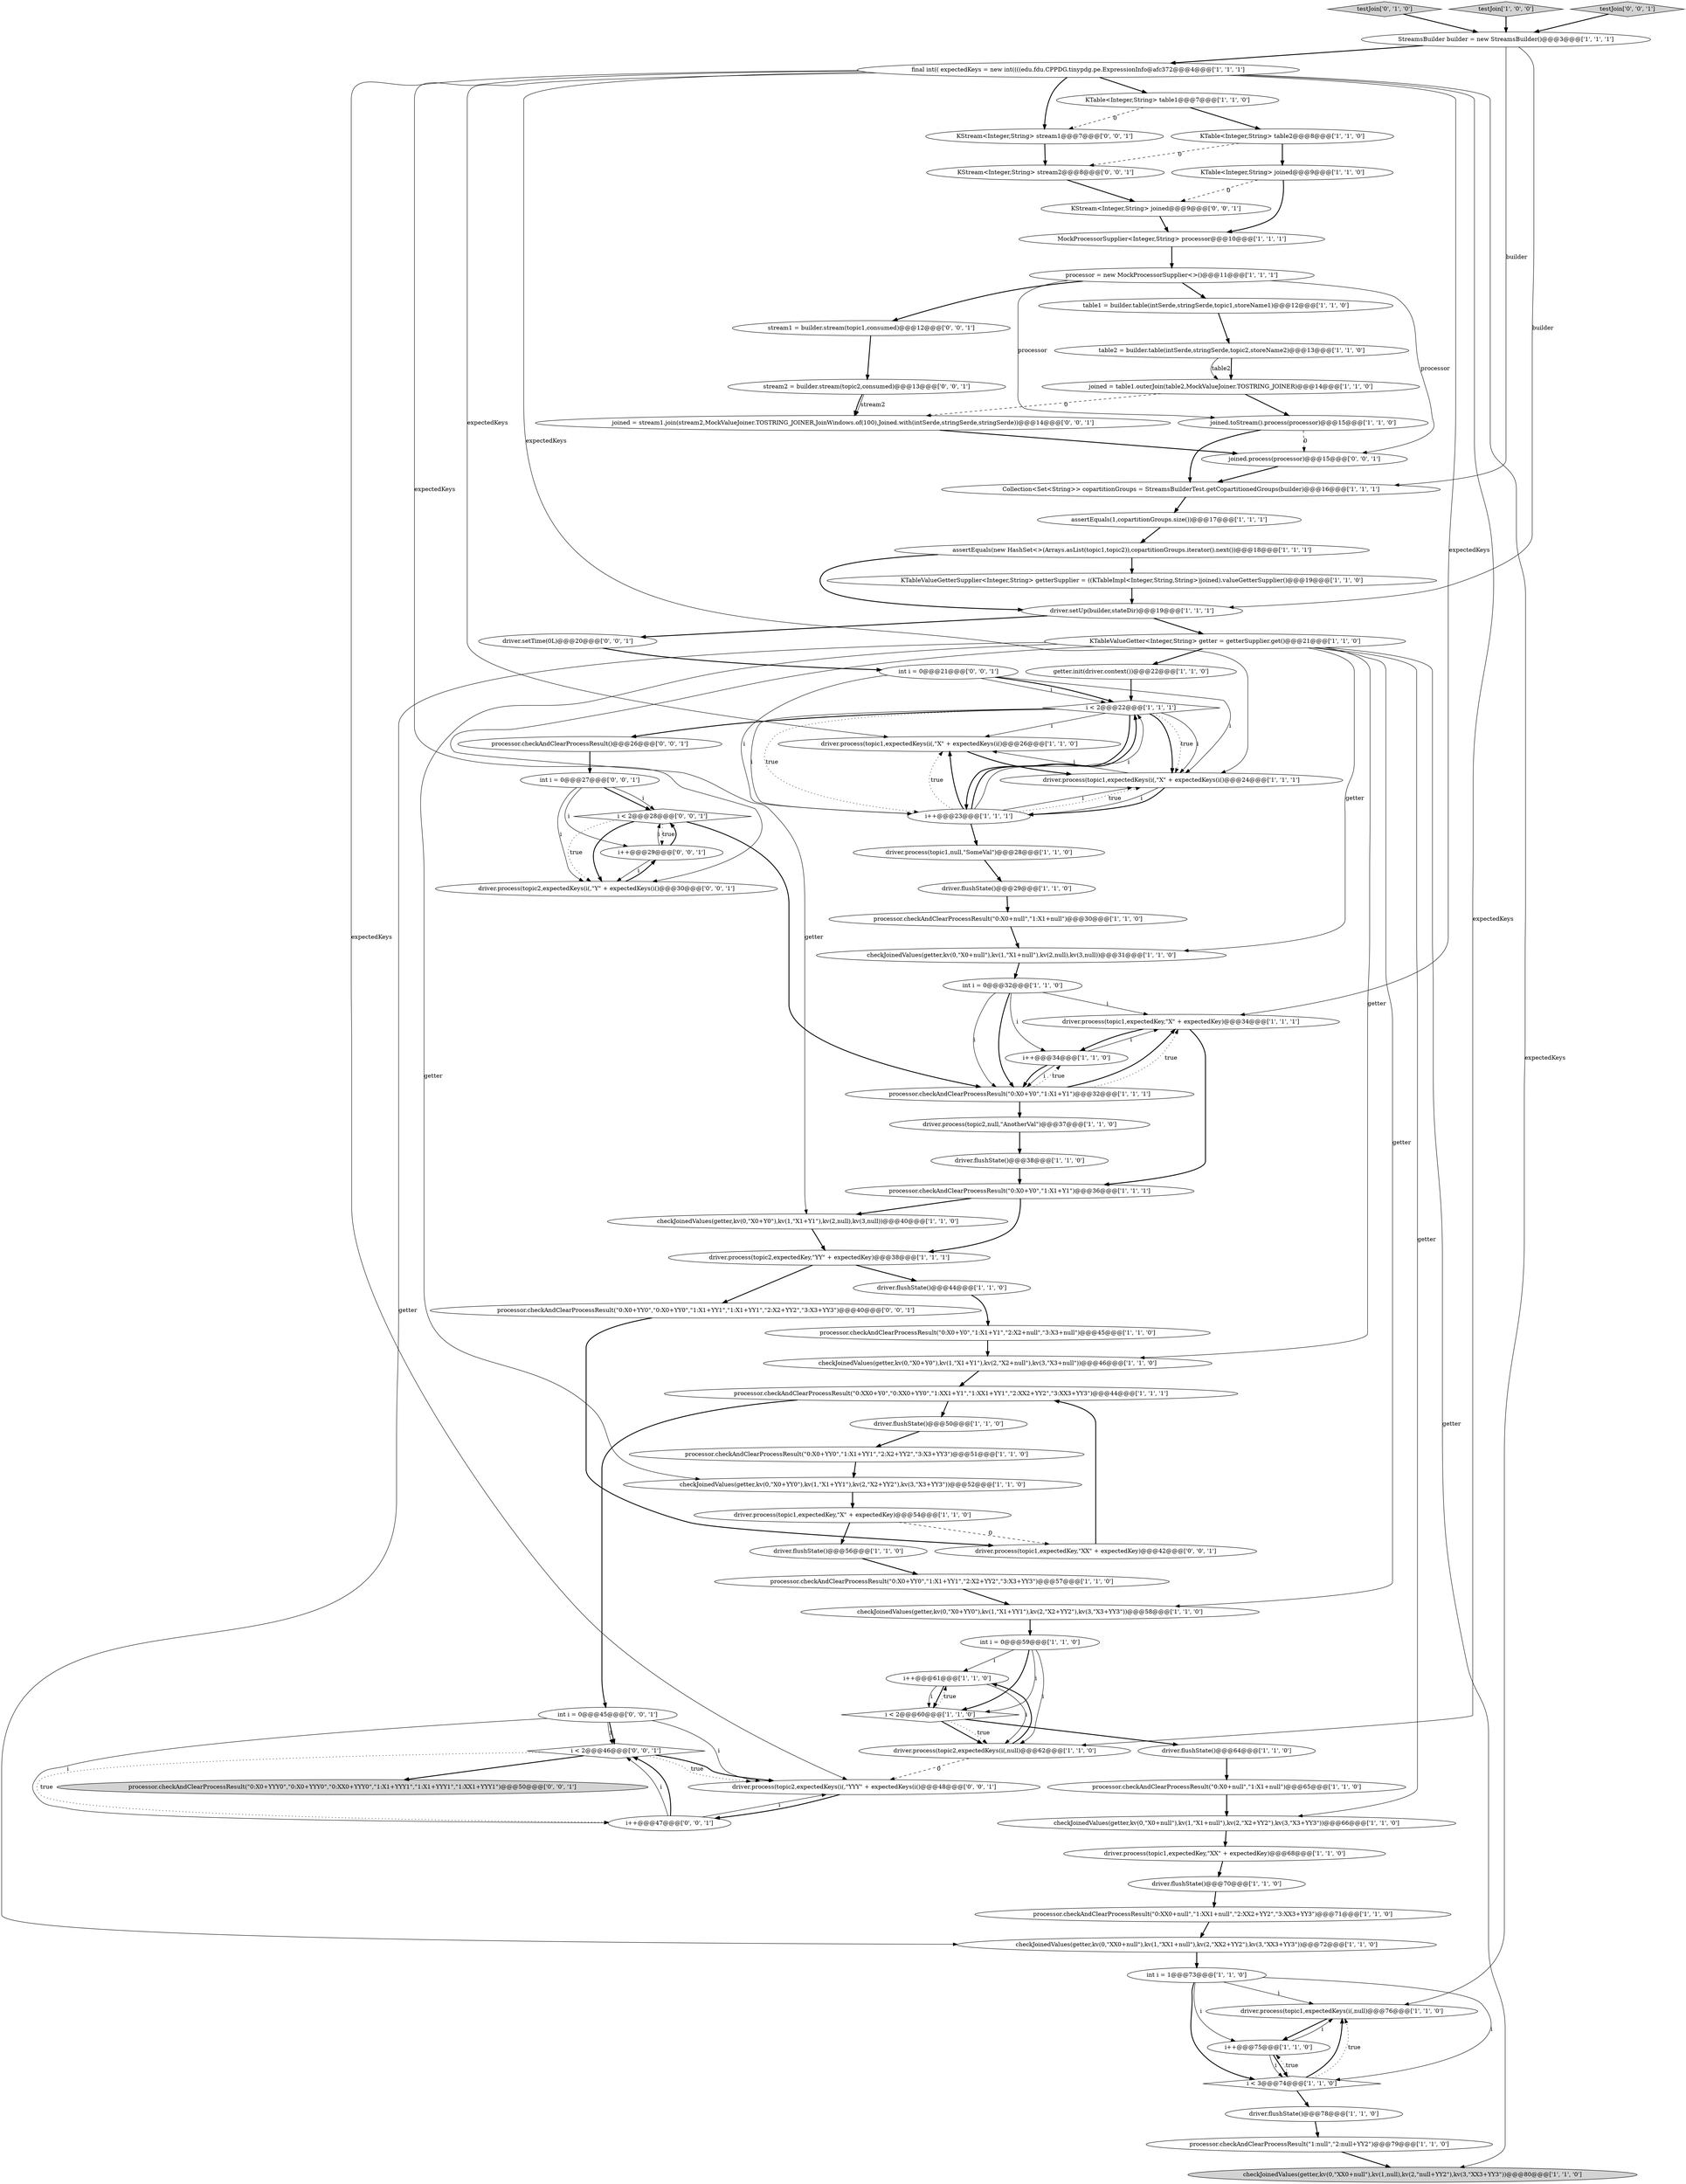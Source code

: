 digraph {
77 [style = filled, label = "i < 2@@@46@@@['0', '0', '1']", fillcolor = white, shape = diamond image = "AAA0AAABBB3BBB"];
85 [style = filled, label = "driver.setTime(0L)@@@20@@@['0', '0', '1']", fillcolor = white, shape = ellipse image = "AAA0AAABBB3BBB"];
58 [style = filled, label = "joined = table1.outerJoin(table2,MockValueJoiner.TOSTRING_JOINER)@@@14@@@['1', '1', '0']", fillcolor = white, shape = ellipse image = "AAA0AAABBB1BBB"];
11 [style = filled, label = "assertEquals(new HashSet<>(Arrays.asList(topic1,topic2)),copartitionGroups.iterator().next())@@@18@@@['1', '1', '1']", fillcolor = white, shape = ellipse image = "AAA0AAABBB1BBB"];
30 [style = filled, label = "driver.flushState()@@@56@@@['1', '1', '0']", fillcolor = white, shape = ellipse image = "AAA0AAABBB1BBB"];
25 [style = filled, label = "checkJoinedValues(getter,kv(0,\"X0+YY0\"),kv(1,\"X1+YY1\"),kv(2,\"X2+YY2\"),kv(3,\"X3+YY3\"))@@@52@@@['1', '1', '0']", fillcolor = white, shape = ellipse image = "AAA0AAABBB1BBB"];
32 [style = filled, label = "driver.flushState()@@@29@@@['1', '1', '0']", fillcolor = white, shape = ellipse image = "AAA0AAABBB1BBB"];
65 [style = filled, label = "testJoin['0', '1', '0']", fillcolor = lightgray, shape = diamond image = "AAA0AAABBB2BBB"];
43 [style = filled, label = "driver.process(topic1,expectedKey,\"XX\" + expectedKey)@@@68@@@['1', '1', '0']", fillcolor = white, shape = ellipse image = "AAA0AAABBB1BBB"];
14 [style = filled, label = "checkJoinedValues(getter,kv(0,\"X0+Y0\"),kv(1,\"X1+Y1\"),kv(2,\"X2+null\"),kv(3,\"X3+null\"))@@@46@@@['1', '1', '0']", fillcolor = white, shape = ellipse image = "AAA0AAABBB1BBB"];
23 [style = filled, label = "checkJoinedValues(getter,kv(0,\"X0+null\"),kv(1,\"X1+null\"),kv(2,null),kv(3,null))@@@31@@@['1', '1', '0']", fillcolor = white, shape = ellipse image = "AAA0AAABBB1BBB"];
52 [style = filled, label = "driver.process(topic1,expectedKeys(i(,\"X\" + expectedKeys(i()@@@26@@@['1', '1', '0']", fillcolor = white, shape = ellipse image = "AAA0AAABBB1BBB"];
48 [style = filled, label = "driver.process(topic1,expectedKeys(i(,\"X\" + expectedKeys(i()@@@24@@@['1', '1', '1']", fillcolor = white, shape = ellipse image = "AAA0AAABBB1BBB"];
6 [style = filled, label = "driver.process(topic1,expectedKeys(i(,null)@@@76@@@['1', '1', '0']", fillcolor = white, shape = ellipse image = "AAA0AAABBB1BBB"];
54 [style = filled, label = "i < 3@@@74@@@['1', '1', '0']", fillcolor = white, shape = diamond image = "AAA0AAABBB1BBB"];
68 [style = filled, label = "joined.process(processor)@@@15@@@['0', '0', '1']", fillcolor = white, shape = ellipse image = "AAA0AAABBB3BBB"];
47 [style = filled, label = "driver.process(topic1,expectedKey,\"X\" + expectedKey)@@@54@@@['1', '1', '0']", fillcolor = white, shape = ellipse image = "AAA0AAABBB1BBB"];
16 [style = filled, label = "driver.process(topic1,null,\"SomeVal\")@@@28@@@['1', '1', '0']", fillcolor = white, shape = ellipse image = "AAA0AAABBB1BBB"];
13 [style = filled, label = "checkJoinedValues(getter,kv(0,\"XX0+null\"),kv(1,null),kv(2,\"null+YY2\"),kv(3,\"XX3+YY3\"))@@@80@@@['1', '1', '0']", fillcolor = lightgray, shape = ellipse image = "AAA0AAABBB1BBB"];
51 [style = filled, label = "driver.flushState()@@@38@@@['1', '1', '0']", fillcolor = white, shape = ellipse image = "AAA0AAABBB1BBB"];
9 [style = filled, label = "processor.checkAndClearProcessResult(\"0:X0+null\",\"1:X1+null\")@@@30@@@['1', '1', '0']", fillcolor = white, shape = ellipse image = "AAA0AAABBB1BBB"];
36 [style = filled, label = "driver.flushState()@@@64@@@['1', '1', '0']", fillcolor = white, shape = ellipse image = "AAA0AAABBB1BBB"];
28 [style = filled, label = "MockProcessorSupplier<Integer,String> processor@@@10@@@['1', '1', '1']", fillcolor = white, shape = ellipse image = "AAA0AAABBB1BBB"];
22 [style = filled, label = "driver.process(topic1,expectedKey,\"X\" + expectedKey)@@@34@@@['1', '1', '1']", fillcolor = white, shape = ellipse image = "AAA0AAABBB1BBB"];
73 [style = filled, label = "joined = stream1.join(stream2,MockValueJoiner.TOSTRING_JOINER,JoinWindows.of(100),Joined.with(intSerde,stringSerde,stringSerde))@@@14@@@['0', '0', '1']", fillcolor = white, shape = ellipse image = "AAA0AAABBB3BBB"];
78 [style = filled, label = "KStream<Integer,String> stream1@@@7@@@['0', '0', '1']", fillcolor = white, shape = ellipse image = "AAA0AAABBB3BBB"];
56 [style = filled, label = "KTable<Integer,String> joined@@@9@@@['1', '1', '0']", fillcolor = white, shape = ellipse image = "AAA0AAABBB1BBB"];
87 [style = filled, label = "processor.checkAndClearProcessResult(\"0:X0+YY0\",\"0:X0+YY0\",\"1:X1+YY1\",\"1:X1+YY1\",\"2:X2+YY2\",\"3:X3+YY3\")@@@40@@@['0', '0', '1']", fillcolor = white, shape = ellipse image = "AAA0AAABBB3BBB"];
26 [style = filled, label = "processor.checkAndClearProcessResult(\"0:X0+YY0\",\"1:X1+YY1\",\"2:X2+YY2\",\"3:X3+YY3\")@@@57@@@['1', '1', '0']", fillcolor = white, shape = ellipse image = "AAA0AAABBB1BBB"];
35 [style = filled, label = "i++@@@75@@@['1', '1', '0']", fillcolor = white, shape = ellipse image = "AAA0AAABBB1BBB"];
72 [style = filled, label = "driver.process(topic2,expectedKeys(i(,\"YYY\" + expectedKeys(i()@@@48@@@['0', '0', '1']", fillcolor = white, shape = ellipse image = "AAA0AAABBB3BBB"];
27 [style = filled, label = "getter.init(driver.context())@@@22@@@['1', '1', '0']", fillcolor = white, shape = ellipse image = "AAA0AAABBB1BBB"];
76 [style = filled, label = "int i = 0@@@27@@@['0', '0', '1']", fillcolor = white, shape = ellipse image = "AAA0AAABBB3BBB"];
79 [style = filled, label = "int i = 0@@@45@@@['0', '0', '1']", fillcolor = white, shape = ellipse image = "AAA0AAABBB3BBB"];
41 [style = filled, label = "i < 2@@@22@@@['1', '1', '1']", fillcolor = white, shape = diamond image = "AAA0AAABBB1BBB"];
67 [style = filled, label = "KStream<Integer,String> stream2@@@8@@@['0', '0', '1']", fillcolor = white, shape = ellipse image = "AAA0AAABBB3BBB"];
18 [style = filled, label = "driver.flushState()@@@44@@@['1', '1', '0']", fillcolor = white, shape = ellipse image = "AAA0AAABBB1BBB"];
84 [style = filled, label = "stream2 = builder.stream(topic2,consumed)@@@13@@@['0', '0', '1']", fillcolor = white, shape = ellipse image = "AAA0AAABBB3BBB"];
64 [style = filled, label = "Collection<Set<String>> copartitionGroups = StreamsBuilderTest.getCopartitionedGroups(builder)@@@16@@@['1', '1', '1']", fillcolor = white, shape = ellipse image = "AAA0AAABBB1BBB"];
34 [style = filled, label = "int i = 0@@@59@@@['1', '1', '0']", fillcolor = white, shape = ellipse image = "AAA0AAABBB1BBB"];
74 [style = filled, label = "i < 2@@@28@@@['0', '0', '1']", fillcolor = white, shape = diamond image = "AAA0AAABBB3BBB"];
8 [style = filled, label = "joined.toStream().process(processor)@@@15@@@['1', '1', '0']", fillcolor = white, shape = ellipse image = "AAA0AAABBB1BBB"];
3 [style = filled, label = "processor.checkAndClearProcessResult(\"0:XX0+null\",\"1:XX1+null\",\"2:XX2+YY2\",\"3:XX3+YY3\")@@@71@@@['1', '1', '0']", fillcolor = white, shape = ellipse image = "AAA0AAABBB1BBB"];
31 [style = filled, label = "driver.flushState()@@@50@@@['1', '1', '0']", fillcolor = white, shape = ellipse image = "AAA0AAABBB1BBB"];
19 [style = filled, label = "driver.flushState()@@@78@@@['1', '1', '0']", fillcolor = white, shape = ellipse image = "AAA0AAABBB1BBB"];
17 [style = filled, label = "driver.process(topic2,expectedKey,\"YY\" + expectedKey)@@@38@@@['1', '1', '1']", fillcolor = white, shape = ellipse image = "AAA0AAABBB1BBB"];
5 [style = filled, label = "driver.flushState()@@@70@@@['1', '1', '0']", fillcolor = white, shape = ellipse image = "AAA0AAABBB1BBB"];
60 [style = filled, label = "checkJoinedValues(getter,kv(0,\"X0+Y0\"),kv(1,\"X1+Y1\"),kv(2,null),kv(3,null))@@@40@@@['1', '1', '0']", fillcolor = white, shape = ellipse image = "AAA0AAABBB1BBB"];
12 [style = filled, label = "checkJoinedValues(getter,kv(0,\"X0+null\"),kv(1,\"X1+null\"),kv(2,\"X2+YY2\"),kv(3,\"X3+YY3\"))@@@66@@@['1', '1', '0']", fillcolor = white, shape = ellipse image = "AAA0AAABBB1BBB"];
4 [style = filled, label = "i++@@@61@@@['1', '1', '0']", fillcolor = white, shape = ellipse image = "AAA0AAABBB1BBB"];
69 [style = filled, label = "driver.process(topic1,expectedKey,\"XX\" + expectedKey)@@@42@@@['0', '0', '1']", fillcolor = white, shape = ellipse image = "AAA0AAABBB3BBB"];
20 [style = filled, label = "processor.checkAndClearProcessResult(\"0:X0+Y0\",\"1:X1+Y1\")@@@36@@@['1', '1', '1']", fillcolor = white, shape = ellipse image = "AAA0AAABBB1BBB"];
38 [style = filled, label = "assertEquals(1,copartitionGroups.size())@@@17@@@['1', '1', '1']", fillcolor = white, shape = ellipse image = "AAA0AAABBB1BBB"];
62 [style = filled, label = "StreamsBuilder builder = new StreamsBuilder()@@@3@@@['1', '1', '1']", fillcolor = white, shape = ellipse image = "AAA0AAABBB1BBB"];
0 [style = filled, label = "int i = 0@@@32@@@['1', '1', '0']", fillcolor = white, shape = ellipse image = "AAA0AAABBB1BBB"];
40 [style = filled, label = "i < 2@@@60@@@['1', '1', '0']", fillcolor = white, shape = diamond image = "AAA0AAABBB1BBB"];
45 [style = filled, label = "driver.process(topic2,expectedKeys(i(,null)@@@62@@@['1', '1', '0']", fillcolor = white, shape = ellipse image = "AAA0AAABBB1BBB"];
7 [style = filled, label = "KTable<Integer,String> table2@@@8@@@['1', '1', '0']", fillcolor = white, shape = ellipse image = "AAA0AAABBB1BBB"];
49 [style = filled, label = "processor.checkAndClearProcessResult(\"0:X0+Y0\",\"1:X1+Y1\")@@@32@@@['1', '1', '1']", fillcolor = white, shape = ellipse image = "AAA0AAABBB1BBB"];
70 [style = filled, label = "i++@@@47@@@['0', '0', '1']", fillcolor = white, shape = ellipse image = "AAA0AAABBB3BBB"];
82 [style = filled, label = "processor.checkAndClearProcessResult(\"0:X0+YYY0\",\"0:X0+YYY0\",\"0:XX0+YYY0\",\"1:X1+YYY1\",\"1:X1+YYY1\",\"1:XX1+YYY1\")@@@50@@@['0', '0', '1']", fillcolor = lightgray, shape = ellipse image = "AAA0AAABBB3BBB"];
44 [style = filled, label = "table2 = builder.table(intSerde,stringSerde,topic2,storeName2)@@@13@@@['1', '1', '0']", fillcolor = white, shape = ellipse image = "AAA0AAABBB1BBB"];
21 [style = filled, label = "processor = new MockProcessorSupplier<>()@@@11@@@['1', '1', '1']", fillcolor = white, shape = ellipse image = "AAA0AAABBB1BBB"];
86 [style = filled, label = "processor.checkAndClearProcessResult()@@@26@@@['0', '0', '1']", fillcolor = white, shape = ellipse image = "AAA0AAABBB3BBB"];
50 [style = filled, label = "driver.setUp(builder,stateDir)@@@19@@@['1', '1', '1']", fillcolor = white, shape = ellipse image = "AAA0AAABBB1BBB"];
63 [style = filled, label = "processor.checkAndClearProcessResult(\"0:X0+YY0\",\"1:X1+YY1\",\"2:X2+YY2\",\"3:X3+YY3\")@@@51@@@['1', '1', '0']", fillcolor = white, shape = ellipse image = "AAA0AAABBB1BBB"];
10 [style = filled, label = "processor.checkAndClearProcessResult(\"0:X0+null\",\"1:X1+null\")@@@65@@@['1', '1', '0']", fillcolor = white, shape = ellipse image = "AAA0AAABBB1BBB"];
46 [style = filled, label = "KTableValueGetter<Integer,String> getter = getterSupplier.get()@@@21@@@['1', '1', '0']", fillcolor = white, shape = ellipse image = "AAA0AAABBB1BBB"];
75 [style = filled, label = "stream1 = builder.stream(topic1,consumed)@@@12@@@['0', '0', '1']", fillcolor = white, shape = ellipse image = "AAA0AAABBB3BBB"];
53 [style = filled, label = "KTable<Integer,String> table1@@@7@@@['1', '1', '0']", fillcolor = white, shape = ellipse image = "AAA0AAABBB1BBB"];
1 [style = filled, label = "testJoin['1', '0', '0']", fillcolor = lightgray, shape = diamond image = "AAA0AAABBB1BBB"];
80 [style = filled, label = "KStream<Integer,String> joined@@@9@@@['0', '0', '1']", fillcolor = white, shape = ellipse image = "AAA0AAABBB3BBB"];
33 [style = filled, label = "processor.checkAndClearProcessResult(\"1:null\",\"2:null+YY2\")@@@79@@@['1', '1', '0']", fillcolor = white, shape = ellipse image = "AAA0AAABBB1BBB"];
39 [style = filled, label = "checkJoinedValues(getter,kv(0,\"XX0+null\"),kv(1,\"XX1+null\"),kv(2,\"XX2+YY2\"),kv(3,\"XX3+YY3\"))@@@72@@@['1', '1', '0']", fillcolor = white, shape = ellipse image = "AAA0AAABBB1BBB"];
2 [style = filled, label = "checkJoinedValues(getter,kv(0,\"X0+YY0\"),kv(1,\"X1+YY1\"),kv(2,\"X2+YY2\"),kv(3,\"X3+YY3\"))@@@58@@@['1', '1', '0']", fillcolor = white, shape = ellipse image = "AAA0AAABBB1BBB"];
15 [style = filled, label = "int i = 1@@@73@@@['1', '1', '0']", fillcolor = white, shape = ellipse image = "AAA0AAABBB1BBB"];
61 [style = filled, label = "processor.checkAndClearProcessResult(\"0:XX0+Y0\",\"0:XX0+YY0\",\"1:XX1+Y1\",\"1:XX1+YY1\",\"2:XX2+YY2\",\"3:XX3+YY3\")@@@44@@@['1', '1', '1']", fillcolor = white, shape = ellipse image = "AAA0AAABBB1BBB"];
83 [style = filled, label = "testJoin['0', '0', '1']", fillcolor = lightgray, shape = diamond image = "AAA0AAABBB3BBB"];
55 [style = filled, label = "final int(( expectedKeys = new int((((edu.fdu.CPPDG.tinypdg.pe.ExpressionInfo@afc372@@@4@@@['1', '1', '1']", fillcolor = white, shape = ellipse image = "AAA0AAABBB1BBB"];
66 [style = filled, label = "int i = 0@@@21@@@['0', '0', '1']", fillcolor = white, shape = ellipse image = "AAA0AAABBB3BBB"];
81 [style = filled, label = "i++@@@29@@@['0', '0', '1']", fillcolor = white, shape = ellipse image = "AAA0AAABBB3BBB"];
29 [style = filled, label = "table1 = builder.table(intSerde,stringSerde,topic1,storeName1)@@@12@@@['1', '1', '0']", fillcolor = white, shape = ellipse image = "AAA0AAABBB1BBB"];
37 [style = filled, label = "processor.checkAndClearProcessResult(\"0:X0+Y0\",\"1:X1+Y1\",\"2:X2+null\",\"3:X3+null\")@@@45@@@['1', '1', '0']", fillcolor = white, shape = ellipse image = "AAA0AAABBB1BBB"];
24 [style = filled, label = "driver.process(topic2,null,\"AnotherVal\")@@@37@@@['1', '1', '0']", fillcolor = white, shape = ellipse image = "AAA0AAABBB1BBB"];
57 [style = filled, label = "i++@@@34@@@['1', '1', '0']", fillcolor = white, shape = ellipse image = "AAA0AAABBB1BBB"];
42 [style = filled, label = "KTableValueGetterSupplier<Integer,String> getterSupplier = ((KTableImpl<Integer,String,String>)joined).valueGetterSupplier()@@@19@@@['1', '1', '0']", fillcolor = white, shape = ellipse image = "AAA0AAABBB1BBB"];
71 [style = filled, label = "driver.process(topic2,expectedKeys(i(,\"Y\" + expectedKeys(i()@@@30@@@['0', '0', '1']", fillcolor = white, shape = ellipse image = "AAA0AAABBB3BBB"];
59 [style = filled, label = "i++@@@23@@@['1', '1', '1']", fillcolor = white, shape = ellipse image = "AAA0AAABBB1BBB"];
5->3 [style = bold, label=""];
54->35 [style = dotted, label="true"];
6->35 [style = bold, label=""];
4->40 [style = solid, label="i"];
85->66 [style = bold, label=""];
15->54 [style = bold, label=""];
65->62 [style = bold, label=""];
21->8 [style = solid, label="processor"];
21->75 [style = bold, label=""];
81->71 [style = solid, label="i"];
62->55 [style = bold, label=""];
70->77 [style = solid, label="i"];
74->81 [style = dotted, label="true"];
84->73 [style = solid, label="stream2"];
62->50 [style = solid, label="builder"];
34->45 [style = solid, label="i"];
41->59 [style = solid, label="i"];
54->19 [style = bold, label=""];
49->22 [style = bold, label=""];
77->72 [style = dotted, label="true"];
66->41 [style = solid, label="i"];
48->59 [style = solid, label="i"];
53->78 [style = dashed, label="0"];
49->24 [style = bold, label=""];
41->48 [style = bold, label=""];
20->60 [style = bold, label=""];
28->21 [style = bold, label=""];
70->72 [style = solid, label="i"];
59->52 [style = dotted, label="true"];
76->71 [style = solid, label="i"];
10->12 [style = bold, label=""];
0->49 [style = solid, label="i"];
47->69 [style = dashed, label="0"];
22->57 [style = bold, label=""];
74->71 [style = dotted, label="true"];
46->23 [style = solid, label="getter"];
55->6 [style = solid, label="expectedKeys"];
46->25 [style = solid, label="getter"];
56->80 [style = dashed, label="0"];
29->44 [style = bold, label=""];
3->39 [style = bold, label=""];
54->6 [style = bold, label=""];
41->59 [style = dotted, label="true"];
59->48 [style = solid, label="i"];
17->87 [style = bold, label=""];
60->17 [style = bold, label=""];
57->49 [style = solid, label="i"];
25->47 [style = bold, label=""];
55->48 [style = solid, label="expectedKeys"];
66->48 [style = solid, label="i"];
35->54 [style = bold, label=""];
54->6 [style = dotted, label="true"];
38->11 [style = bold, label=""];
8->64 [style = bold, label=""];
30->26 [style = bold, label=""];
2->34 [style = bold, label=""];
34->4 [style = solid, label="i"];
55->52 [style = solid, label="expectedKeys"];
16->32 [style = bold, label=""];
46->60 [style = solid, label="getter"];
66->41 [style = bold, label=""];
41->59 [style = bold, label=""];
33->13 [style = bold, label=""];
15->6 [style = solid, label="i"];
41->48 [style = dotted, label="true"];
21->29 [style = bold, label=""];
46->2 [style = solid, label="getter"];
59->41 [style = solid, label="i"];
79->72 [style = solid, label="i"];
22->20 [style = bold, label=""];
64->38 [style = bold, label=""];
87->69 [style = bold, label=""];
49->57 [style = dotted, label="true"];
52->48 [style = bold, label=""];
74->49 [style = bold, label=""];
80->28 [style = bold, label=""];
34->40 [style = solid, label="i"];
21->68 [style = solid, label="processor"];
14->61 [style = bold, label=""];
58->73 [style = dashed, label="0"];
46->39 [style = solid, label="getter"];
1->62 [style = bold, label=""];
86->76 [style = bold, label=""];
8->68 [style = dashed, label="0"];
18->37 [style = bold, label=""];
19->33 [style = bold, label=""];
24->51 [style = bold, label=""];
67->80 [style = bold, label=""];
71->81 [style = bold, label=""];
34->40 [style = bold, label=""];
55->72 [style = solid, label="expectedKeys"];
57->22 [style = solid, label="i"];
58->8 [style = bold, label=""];
7->56 [style = bold, label=""];
59->48 [style = dotted, label="true"];
40->4 [style = dotted, label="true"];
84->73 [style = bold, label=""];
77->82 [style = bold, label=""];
79->77 [style = solid, label="i"];
23->0 [style = bold, label=""];
31->63 [style = bold, label=""];
51->20 [style = bold, label=""];
0->22 [style = solid, label="i"];
15->35 [style = solid, label="i"];
79->70 [style = solid, label="i"];
76->74 [style = bold, label=""];
32->9 [style = bold, label=""];
62->64 [style = solid, label="builder"];
7->67 [style = dashed, label="0"];
63->25 [style = bold, label=""];
0->49 [style = bold, label=""];
43->5 [style = bold, label=""];
40->36 [style = bold, label=""];
35->54 [style = solid, label="i"];
81->74 [style = bold, label=""];
55->22 [style = solid, label="expectedKeys"];
0->57 [style = solid, label="i"];
76->81 [style = solid, label="i"];
11->50 [style = bold, label=""];
49->22 [style = dotted, label="true"];
41->86 [style = bold, label=""];
12->43 [style = bold, label=""];
50->85 [style = bold, label=""];
41->48 [style = solid, label="i"];
4->45 [style = solid, label="i"];
68->64 [style = bold, label=""];
36->10 [style = bold, label=""];
55->78 [style = bold, label=""];
48->59 [style = bold, label=""];
4->40 [style = bold, label=""];
15->54 [style = solid, label="i"];
77->70 [style = dotted, label="true"];
39->15 [style = bold, label=""];
55->45 [style = solid, label="expectedKeys"];
20->17 [style = bold, label=""];
42->50 [style = bold, label=""];
66->59 [style = solid, label="i"];
83->62 [style = bold, label=""];
50->46 [style = bold, label=""];
75->84 [style = bold, label=""];
61->31 [style = bold, label=""];
74->71 [style = bold, label=""];
72->70 [style = bold, label=""];
61->79 [style = bold, label=""];
59->52 [style = bold, label=""];
70->77 [style = bold, label=""];
81->74 [style = solid, label="i"];
59->16 [style = bold, label=""];
11->42 [style = bold, label=""];
77->72 [style = bold, label=""];
46->12 [style = solid, label="getter"];
69->61 [style = bold, label=""];
79->77 [style = bold, label=""];
47->30 [style = bold, label=""];
45->4 [style = bold, label=""];
48->52 [style = solid, label="i"];
9->23 [style = bold, label=""];
35->6 [style = solid, label="i"];
37->14 [style = bold, label=""];
26->2 [style = bold, label=""];
44->58 [style = solid, label="table2"];
45->72 [style = dashed, label="0"];
53->7 [style = bold, label=""];
41->52 [style = solid, label="i"];
56->28 [style = bold, label=""];
46->27 [style = bold, label=""];
78->67 [style = bold, label=""];
27->41 [style = bold, label=""];
55->53 [style = bold, label=""];
57->49 [style = bold, label=""];
44->58 [style = bold, label=""];
40->45 [style = bold, label=""];
73->68 [style = bold, label=""];
40->45 [style = dotted, label="true"];
46->14 [style = solid, label="getter"];
59->41 [style = bold, label=""];
76->74 [style = solid, label="i"];
17->18 [style = bold, label=""];
55->71 [style = solid, label="expectedKeys"];
46->13 [style = solid, label="getter"];
}
